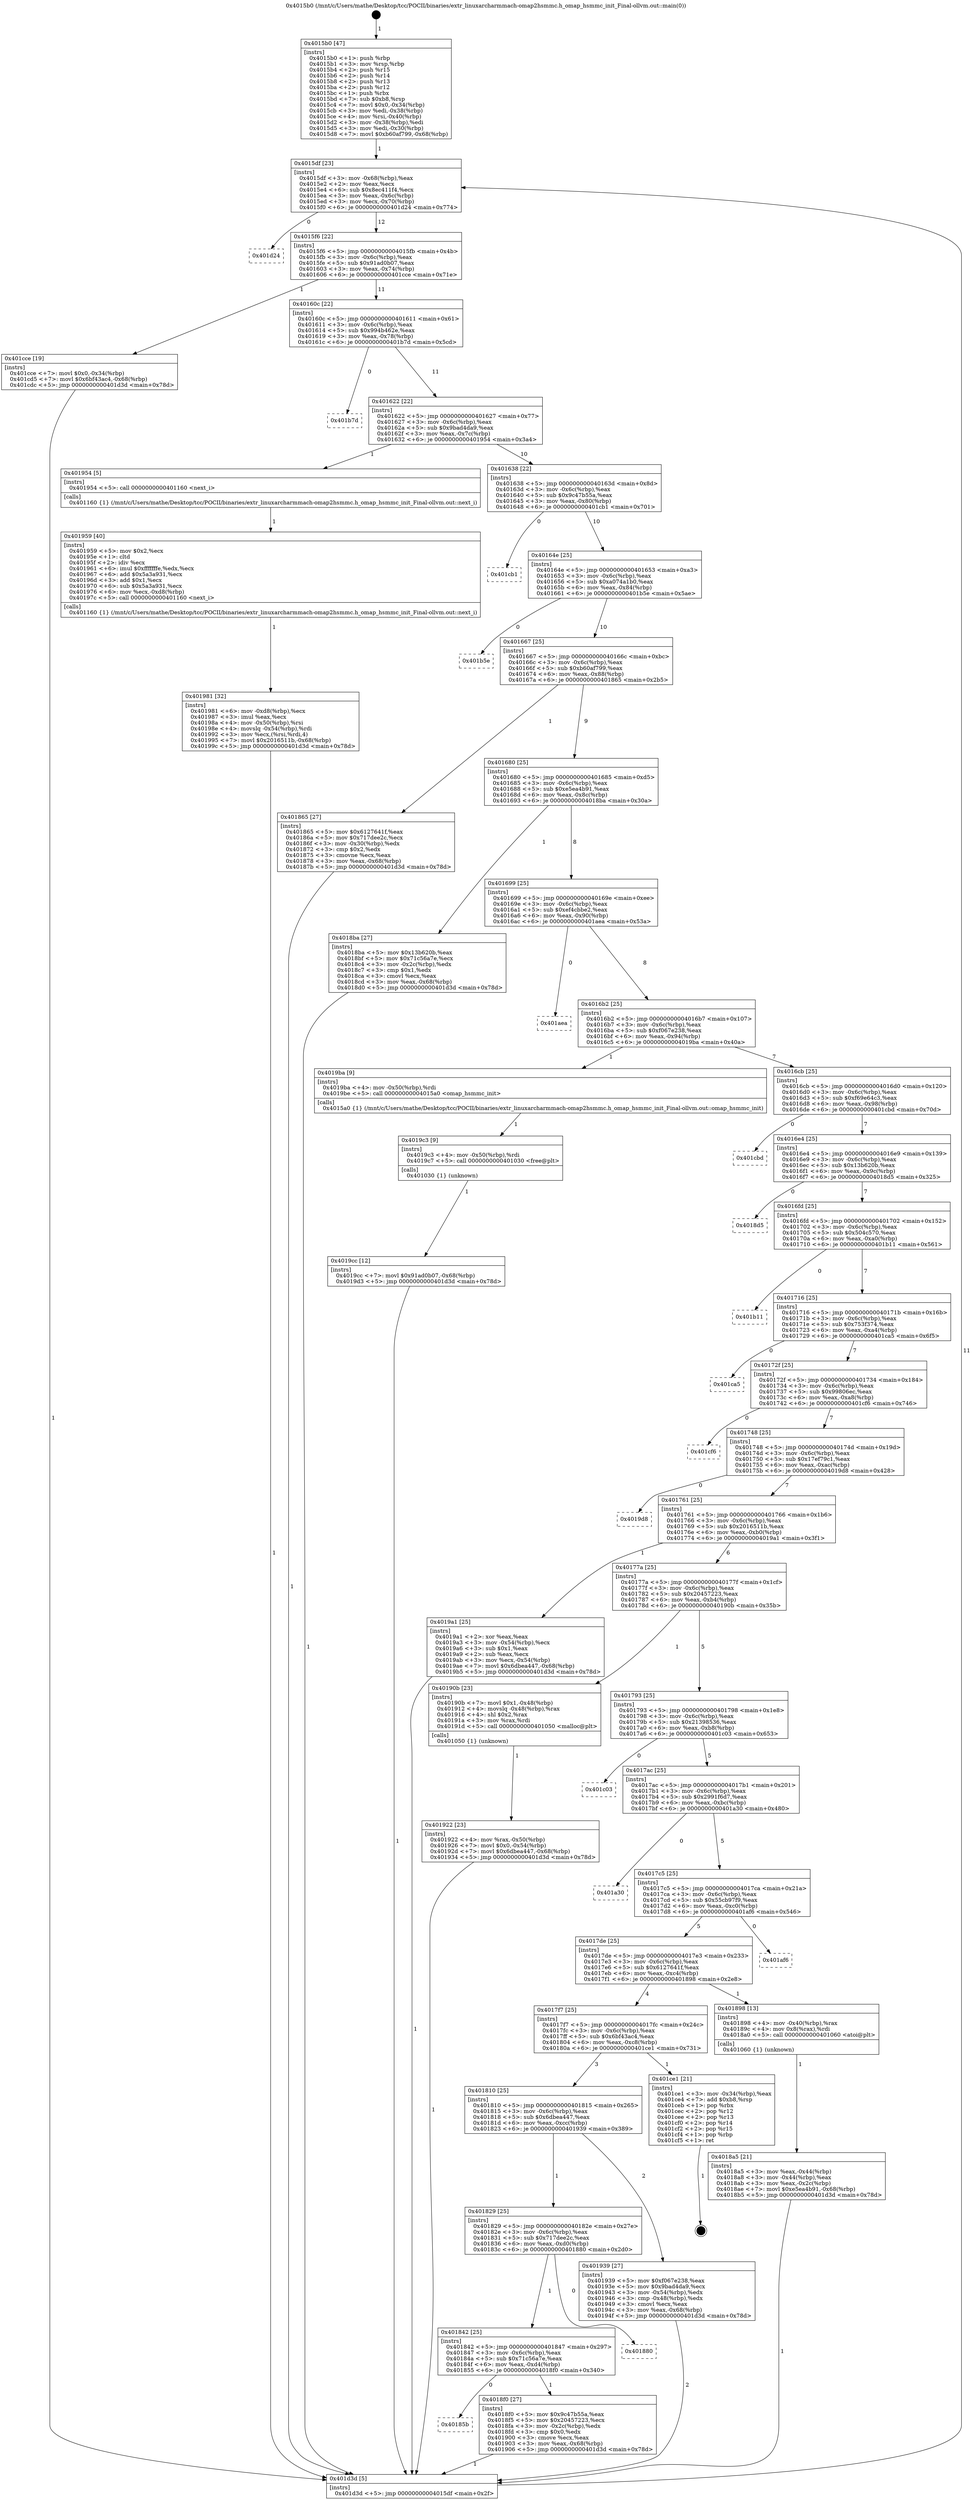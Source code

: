 digraph "0x4015b0" {
  label = "0x4015b0 (/mnt/c/Users/mathe/Desktop/tcc/POCII/binaries/extr_linuxarcharmmach-omap2hsmmc.h_omap_hsmmc_init_Final-ollvm.out::main(0))"
  labelloc = "t"
  node[shape=record]

  Entry [label="",width=0.3,height=0.3,shape=circle,fillcolor=black,style=filled]
  "0x4015df" [label="{
     0x4015df [23]\l
     | [instrs]\l
     &nbsp;&nbsp;0x4015df \<+3\>: mov -0x68(%rbp),%eax\l
     &nbsp;&nbsp;0x4015e2 \<+2\>: mov %eax,%ecx\l
     &nbsp;&nbsp;0x4015e4 \<+6\>: sub $0x8ec411f4,%ecx\l
     &nbsp;&nbsp;0x4015ea \<+3\>: mov %eax,-0x6c(%rbp)\l
     &nbsp;&nbsp;0x4015ed \<+3\>: mov %ecx,-0x70(%rbp)\l
     &nbsp;&nbsp;0x4015f0 \<+6\>: je 0000000000401d24 \<main+0x774\>\l
  }"]
  "0x401d24" [label="{
     0x401d24\l
  }", style=dashed]
  "0x4015f6" [label="{
     0x4015f6 [22]\l
     | [instrs]\l
     &nbsp;&nbsp;0x4015f6 \<+5\>: jmp 00000000004015fb \<main+0x4b\>\l
     &nbsp;&nbsp;0x4015fb \<+3\>: mov -0x6c(%rbp),%eax\l
     &nbsp;&nbsp;0x4015fe \<+5\>: sub $0x91ad0b07,%eax\l
     &nbsp;&nbsp;0x401603 \<+3\>: mov %eax,-0x74(%rbp)\l
     &nbsp;&nbsp;0x401606 \<+6\>: je 0000000000401cce \<main+0x71e\>\l
  }"]
  Exit [label="",width=0.3,height=0.3,shape=circle,fillcolor=black,style=filled,peripheries=2]
  "0x401cce" [label="{
     0x401cce [19]\l
     | [instrs]\l
     &nbsp;&nbsp;0x401cce \<+7\>: movl $0x0,-0x34(%rbp)\l
     &nbsp;&nbsp;0x401cd5 \<+7\>: movl $0x6bf43ac4,-0x68(%rbp)\l
     &nbsp;&nbsp;0x401cdc \<+5\>: jmp 0000000000401d3d \<main+0x78d\>\l
  }"]
  "0x40160c" [label="{
     0x40160c [22]\l
     | [instrs]\l
     &nbsp;&nbsp;0x40160c \<+5\>: jmp 0000000000401611 \<main+0x61\>\l
     &nbsp;&nbsp;0x401611 \<+3\>: mov -0x6c(%rbp),%eax\l
     &nbsp;&nbsp;0x401614 \<+5\>: sub $0x994b462e,%eax\l
     &nbsp;&nbsp;0x401619 \<+3\>: mov %eax,-0x78(%rbp)\l
     &nbsp;&nbsp;0x40161c \<+6\>: je 0000000000401b7d \<main+0x5cd\>\l
  }"]
  "0x4019cc" [label="{
     0x4019cc [12]\l
     | [instrs]\l
     &nbsp;&nbsp;0x4019cc \<+7\>: movl $0x91ad0b07,-0x68(%rbp)\l
     &nbsp;&nbsp;0x4019d3 \<+5\>: jmp 0000000000401d3d \<main+0x78d\>\l
  }"]
  "0x401b7d" [label="{
     0x401b7d\l
  }", style=dashed]
  "0x401622" [label="{
     0x401622 [22]\l
     | [instrs]\l
     &nbsp;&nbsp;0x401622 \<+5\>: jmp 0000000000401627 \<main+0x77\>\l
     &nbsp;&nbsp;0x401627 \<+3\>: mov -0x6c(%rbp),%eax\l
     &nbsp;&nbsp;0x40162a \<+5\>: sub $0x9bad4da9,%eax\l
     &nbsp;&nbsp;0x40162f \<+3\>: mov %eax,-0x7c(%rbp)\l
     &nbsp;&nbsp;0x401632 \<+6\>: je 0000000000401954 \<main+0x3a4\>\l
  }"]
  "0x4019c3" [label="{
     0x4019c3 [9]\l
     | [instrs]\l
     &nbsp;&nbsp;0x4019c3 \<+4\>: mov -0x50(%rbp),%rdi\l
     &nbsp;&nbsp;0x4019c7 \<+5\>: call 0000000000401030 \<free@plt\>\l
     | [calls]\l
     &nbsp;&nbsp;0x401030 \{1\} (unknown)\l
  }"]
  "0x401954" [label="{
     0x401954 [5]\l
     | [instrs]\l
     &nbsp;&nbsp;0x401954 \<+5\>: call 0000000000401160 \<next_i\>\l
     | [calls]\l
     &nbsp;&nbsp;0x401160 \{1\} (/mnt/c/Users/mathe/Desktop/tcc/POCII/binaries/extr_linuxarcharmmach-omap2hsmmc.h_omap_hsmmc_init_Final-ollvm.out::next_i)\l
  }"]
  "0x401638" [label="{
     0x401638 [22]\l
     | [instrs]\l
     &nbsp;&nbsp;0x401638 \<+5\>: jmp 000000000040163d \<main+0x8d\>\l
     &nbsp;&nbsp;0x40163d \<+3\>: mov -0x6c(%rbp),%eax\l
     &nbsp;&nbsp;0x401640 \<+5\>: sub $0x9c47b55a,%eax\l
     &nbsp;&nbsp;0x401645 \<+3\>: mov %eax,-0x80(%rbp)\l
     &nbsp;&nbsp;0x401648 \<+6\>: je 0000000000401cb1 \<main+0x701\>\l
  }"]
  "0x401981" [label="{
     0x401981 [32]\l
     | [instrs]\l
     &nbsp;&nbsp;0x401981 \<+6\>: mov -0xd8(%rbp),%ecx\l
     &nbsp;&nbsp;0x401987 \<+3\>: imul %eax,%ecx\l
     &nbsp;&nbsp;0x40198a \<+4\>: mov -0x50(%rbp),%rsi\l
     &nbsp;&nbsp;0x40198e \<+4\>: movslq -0x54(%rbp),%rdi\l
     &nbsp;&nbsp;0x401992 \<+3\>: mov %ecx,(%rsi,%rdi,4)\l
     &nbsp;&nbsp;0x401995 \<+7\>: movl $0x2016511b,-0x68(%rbp)\l
     &nbsp;&nbsp;0x40199c \<+5\>: jmp 0000000000401d3d \<main+0x78d\>\l
  }"]
  "0x401cb1" [label="{
     0x401cb1\l
  }", style=dashed]
  "0x40164e" [label="{
     0x40164e [25]\l
     | [instrs]\l
     &nbsp;&nbsp;0x40164e \<+5\>: jmp 0000000000401653 \<main+0xa3\>\l
     &nbsp;&nbsp;0x401653 \<+3\>: mov -0x6c(%rbp),%eax\l
     &nbsp;&nbsp;0x401656 \<+5\>: sub $0xa074a1b0,%eax\l
     &nbsp;&nbsp;0x40165b \<+6\>: mov %eax,-0x84(%rbp)\l
     &nbsp;&nbsp;0x401661 \<+6\>: je 0000000000401b5e \<main+0x5ae\>\l
  }"]
  "0x401959" [label="{
     0x401959 [40]\l
     | [instrs]\l
     &nbsp;&nbsp;0x401959 \<+5\>: mov $0x2,%ecx\l
     &nbsp;&nbsp;0x40195e \<+1\>: cltd\l
     &nbsp;&nbsp;0x40195f \<+2\>: idiv %ecx\l
     &nbsp;&nbsp;0x401961 \<+6\>: imul $0xfffffffe,%edx,%ecx\l
     &nbsp;&nbsp;0x401967 \<+6\>: add $0x5a3a931,%ecx\l
     &nbsp;&nbsp;0x40196d \<+3\>: add $0x1,%ecx\l
     &nbsp;&nbsp;0x401970 \<+6\>: sub $0x5a3a931,%ecx\l
     &nbsp;&nbsp;0x401976 \<+6\>: mov %ecx,-0xd8(%rbp)\l
     &nbsp;&nbsp;0x40197c \<+5\>: call 0000000000401160 \<next_i\>\l
     | [calls]\l
     &nbsp;&nbsp;0x401160 \{1\} (/mnt/c/Users/mathe/Desktop/tcc/POCII/binaries/extr_linuxarcharmmach-omap2hsmmc.h_omap_hsmmc_init_Final-ollvm.out::next_i)\l
  }"]
  "0x401b5e" [label="{
     0x401b5e\l
  }", style=dashed]
  "0x401667" [label="{
     0x401667 [25]\l
     | [instrs]\l
     &nbsp;&nbsp;0x401667 \<+5\>: jmp 000000000040166c \<main+0xbc\>\l
     &nbsp;&nbsp;0x40166c \<+3\>: mov -0x6c(%rbp),%eax\l
     &nbsp;&nbsp;0x40166f \<+5\>: sub $0xb60af799,%eax\l
     &nbsp;&nbsp;0x401674 \<+6\>: mov %eax,-0x88(%rbp)\l
     &nbsp;&nbsp;0x40167a \<+6\>: je 0000000000401865 \<main+0x2b5\>\l
  }"]
  "0x401922" [label="{
     0x401922 [23]\l
     | [instrs]\l
     &nbsp;&nbsp;0x401922 \<+4\>: mov %rax,-0x50(%rbp)\l
     &nbsp;&nbsp;0x401926 \<+7\>: movl $0x0,-0x54(%rbp)\l
     &nbsp;&nbsp;0x40192d \<+7\>: movl $0x6dbea447,-0x68(%rbp)\l
     &nbsp;&nbsp;0x401934 \<+5\>: jmp 0000000000401d3d \<main+0x78d\>\l
  }"]
  "0x401865" [label="{
     0x401865 [27]\l
     | [instrs]\l
     &nbsp;&nbsp;0x401865 \<+5\>: mov $0x6127641f,%eax\l
     &nbsp;&nbsp;0x40186a \<+5\>: mov $0x717dee2c,%ecx\l
     &nbsp;&nbsp;0x40186f \<+3\>: mov -0x30(%rbp),%edx\l
     &nbsp;&nbsp;0x401872 \<+3\>: cmp $0x2,%edx\l
     &nbsp;&nbsp;0x401875 \<+3\>: cmovne %ecx,%eax\l
     &nbsp;&nbsp;0x401878 \<+3\>: mov %eax,-0x68(%rbp)\l
     &nbsp;&nbsp;0x40187b \<+5\>: jmp 0000000000401d3d \<main+0x78d\>\l
  }"]
  "0x401680" [label="{
     0x401680 [25]\l
     | [instrs]\l
     &nbsp;&nbsp;0x401680 \<+5\>: jmp 0000000000401685 \<main+0xd5\>\l
     &nbsp;&nbsp;0x401685 \<+3\>: mov -0x6c(%rbp),%eax\l
     &nbsp;&nbsp;0x401688 \<+5\>: sub $0xe5ea4b91,%eax\l
     &nbsp;&nbsp;0x40168d \<+6\>: mov %eax,-0x8c(%rbp)\l
     &nbsp;&nbsp;0x401693 \<+6\>: je 00000000004018ba \<main+0x30a\>\l
  }"]
  "0x401d3d" [label="{
     0x401d3d [5]\l
     | [instrs]\l
     &nbsp;&nbsp;0x401d3d \<+5\>: jmp 00000000004015df \<main+0x2f\>\l
  }"]
  "0x4015b0" [label="{
     0x4015b0 [47]\l
     | [instrs]\l
     &nbsp;&nbsp;0x4015b0 \<+1\>: push %rbp\l
     &nbsp;&nbsp;0x4015b1 \<+3\>: mov %rsp,%rbp\l
     &nbsp;&nbsp;0x4015b4 \<+2\>: push %r15\l
     &nbsp;&nbsp;0x4015b6 \<+2\>: push %r14\l
     &nbsp;&nbsp;0x4015b8 \<+2\>: push %r13\l
     &nbsp;&nbsp;0x4015ba \<+2\>: push %r12\l
     &nbsp;&nbsp;0x4015bc \<+1\>: push %rbx\l
     &nbsp;&nbsp;0x4015bd \<+7\>: sub $0xb8,%rsp\l
     &nbsp;&nbsp;0x4015c4 \<+7\>: movl $0x0,-0x34(%rbp)\l
     &nbsp;&nbsp;0x4015cb \<+3\>: mov %edi,-0x38(%rbp)\l
     &nbsp;&nbsp;0x4015ce \<+4\>: mov %rsi,-0x40(%rbp)\l
     &nbsp;&nbsp;0x4015d2 \<+3\>: mov -0x38(%rbp),%edi\l
     &nbsp;&nbsp;0x4015d5 \<+3\>: mov %edi,-0x30(%rbp)\l
     &nbsp;&nbsp;0x4015d8 \<+7\>: movl $0xb60af799,-0x68(%rbp)\l
  }"]
  "0x40185b" [label="{
     0x40185b\l
  }", style=dashed]
  "0x4018ba" [label="{
     0x4018ba [27]\l
     | [instrs]\l
     &nbsp;&nbsp;0x4018ba \<+5\>: mov $0x13b620b,%eax\l
     &nbsp;&nbsp;0x4018bf \<+5\>: mov $0x71c56a7e,%ecx\l
     &nbsp;&nbsp;0x4018c4 \<+3\>: mov -0x2c(%rbp),%edx\l
     &nbsp;&nbsp;0x4018c7 \<+3\>: cmp $0x1,%edx\l
     &nbsp;&nbsp;0x4018ca \<+3\>: cmovl %ecx,%eax\l
     &nbsp;&nbsp;0x4018cd \<+3\>: mov %eax,-0x68(%rbp)\l
     &nbsp;&nbsp;0x4018d0 \<+5\>: jmp 0000000000401d3d \<main+0x78d\>\l
  }"]
  "0x401699" [label="{
     0x401699 [25]\l
     | [instrs]\l
     &nbsp;&nbsp;0x401699 \<+5\>: jmp 000000000040169e \<main+0xee\>\l
     &nbsp;&nbsp;0x40169e \<+3\>: mov -0x6c(%rbp),%eax\l
     &nbsp;&nbsp;0x4016a1 \<+5\>: sub $0xef4cbbe2,%eax\l
     &nbsp;&nbsp;0x4016a6 \<+6\>: mov %eax,-0x90(%rbp)\l
     &nbsp;&nbsp;0x4016ac \<+6\>: je 0000000000401aea \<main+0x53a\>\l
  }"]
  "0x4018f0" [label="{
     0x4018f0 [27]\l
     | [instrs]\l
     &nbsp;&nbsp;0x4018f0 \<+5\>: mov $0x9c47b55a,%eax\l
     &nbsp;&nbsp;0x4018f5 \<+5\>: mov $0x20457223,%ecx\l
     &nbsp;&nbsp;0x4018fa \<+3\>: mov -0x2c(%rbp),%edx\l
     &nbsp;&nbsp;0x4018fd \<+3\>: cmp $0x0,%edx\l
     &nbsp;&nbsp;0x401900 \<+3\>: cmove %ecx,%eax\l
     &nbsp;&nbsp;0x401903 \<+3\>: mov %eax,-0x68(%rbp)\l
     &nbsp;&nbsp;0x401906 \<+5\>: jmp 0000000000401d3d \<main+0x78d\>\l
  }"]
  "0x401aea" [label="{
     0x401aea\l
  }", style=dashed]
  "0x4016b2" [label="{
     0x4016b2 [25]\l
     | [instrs]\l
     &nbsp;&nbsp;0x4016b2 \<+5\>: jmp 00000000004016b7 \<main+0x107\>\l
     &nbsp;&nbsp;0x4016b7 \<+3\>: mov -0x6c(%rbp),%eax\l
     &nbsp;&nbsp;0x4016ba \<+5\>: sub $0xf067e238,%eax\l
     &nbsp;&nbsp;0x4016bf \<+6\>: mov %eax,-0x94(%rbp)\l
     &nbsp;&nbsp;0x4016c5 \<+6\>: je 00000000004019ba \<main+0x40a\>\l
  }"]
  "0x401842" [label="{
     0x401842 [25]\l
     | [instrs]\l
     &nbsp;&nbsp;0x401842 \<+5\>: jmp 0000000000401847 \<main+0x297\>\l
     &nbsp;&nbsp;0x401847 \<+3\>: mov -0x6c(%rbp),%eax\l
     &nbsp;&nbsp;0x40184a \<+5\>: sub $0x71c56a7e,%eax\l
     &nbsp;&nbsp;0x40184f \<+6\>: mov %eax,-0xd4(%rbp)\l
     &nbsp;&nbsp;0x401855 \<+6\>: je 00000000004018f0 \<main+0x340\>\l
  }"]
  "0x4019ba" [label="{
     0x4019ba [9]\l
     | [instrs]\l
     &nbsp;&nbsp;0x4019ba \<+4\>: mov -0x50(%rbp),%rdi\l
     &nbsp;&nbsp;0x4019be \<+5\>: call 00000000004015a0 \<omap_hsmmc_init\>\l
     | [calls]\l
     &nbsp;&nbsp;0x4015a0 \{1\} (/mnt/c/Users/mathe/Desktop/tcc/POCII/binaries/extr_linuxarcharmmach-omap2hsmmc.h_omap_hsmmc_init_Final-ollvm.out::omap_hsmmc_init)\l
  }"]
  "0x4016cb" [label="{
     0x4016cb [25]\l
     | [instrs]\l
     &nbsp;&nbsp;0x4016cb \<+5\>: jmp 00000000004016d0 \<main+0x120\>\l
     &nbsp;&nbsp;0x4016d0 \<+3\>: mov -0x6c(%rbp),%eax\l
     &nbsp;&nbsp;0x4016d3 \<+5\>: sub $0xf69e64c3,%eax\l
     &nbsp;&nbsp;0x4016d8 \<+6\>: mov %eax,-0x98(%rbp)\l
     &nbsp;&nbsp;0x4016de \<+6\>: je 0000000000401cbd \<main+0x70d\>\l
  }"]
  "0x401880" [label="{
     0x401880\l
  }", style=dashed]
  "0x401cbd" [label="{
     0x401cbd\l
  }", style=dashed]
  "0x4016e4" [label="{
     0x4016e4 [25]\l
     | [instrs]\l
     &nbsp;&nbsp;0x4016e4 \<+5\>: jmp 00000000004016e9 \<main+0x139\>\l
     &nbsp;&nbsp;0x4016e9 \<+3\>: mov -0x6c(%rbp),%eax\l
     &nbsp;&nbsp;0x4016ec \<+5\>: sub $0x13b620b,%eax\l
     &nbsp;&nbsp;0x4016f1 \<+6\>: mov %eax,-0x9c(%rbp)\l
     &nbsp;&nbsp;0x4016f7 \<+6\>: je 00000000004018d5 \<main+0x325\>\l
  }"]
  "0x401829" [label="{
     0x401829 [25]\l
     | [instrs]\l
     &nbsp;&nbsp;0x401829 \<+5\>: jmp 000000000040182e \<main+0x27e\>\l
     &nbsp;&nbsp;0x40182e \<+3\>: mov -0x6c(%rbp),%eax\l
     &nbsp;&nbsp;0x401831 \<+5\>: sub $0x717dee2c,%eax\l
     &nbsp;&nbsp;0x401836 \<+6\>: mov %eax,-0xd0(%rbp)\l
     &nbsp;&nbsp;0x40183c \<+6\>: je 0000000000401880 \<main+0x2d0\>\l
  }"]
  "0x4018d5" [label="{
     0x4018d5\l
  }", style=dashed]
  "0x4016fd" [label="{
     0x4016fd [25]\l
     | [instrs]\l
     &nbsp;&nbsp;0x4016fd \<+5\>: jmp 0000000000401702 \<main+0x152\>\l
     &nbsp;&nbsp;0x401702 \<+3\>: mov -0x6c(%rbp),%eax\l
     &nbsp;&nbsp;0x401705 \<+5\>: sub $0x504c570,%eax\l
     &nbsp;&nbsp;0x40170a \<+6\>: mov %eax,-0xa0(%rbp)\l
     &nbsp;&nbsp;0x401710 \<+6\>: je 0000000000401b11 \<main+0x561\>\l
  }"]
  "0x401939" [label="{
     0x401939 [27]\l
     | [instrs]\l
     &nbsp;&nbsp;0x401939 \<+5\>: mov $0xf067e238,%eax\l
     &nbsp;&nbsp;0x40193e \<+5\>: mov $0x9bad4da9,%ecx\l
     &nbsp;&nbsp;0x401943 \<+3\>: mov -0x54(%rbp),%edx\l
     &nbsp;&nbsp;0x401946 \<+3\>: cmp -0x48(%rbp),%edx\l
     &nbsp;&nbsp;0x401949 \<+3\>: cmovl %ecx,%eax\l
     &nbsp;&nbsp;0x40194c \<+3\>: mov %eax,-0x68(%rbp)\l
     &nbsp;&nbsp;0x40194f \<+5\>: jmp 0000000000401d3d \<main+0x78d\>\l
  }"]
  "0x401b11" [label="{
     0x401b11\l
  }", style=dashed]
  "0x401716" [label="{
     0x401716 [25]\l
     | [instrs]\l
     &nbsp;&nbsp;0x401716 \<+5\>: jmp 000000000040171b \<main+0x16b\>\l
     &nbsp;&nbsp;0x40171b \<+3\>: mov -0x6c(%rbp),%eax\l
     &nbsp;&nbsp;0x40171e \<+5\>: sub $0x753f374,%eax\l
     &nbsp;&nbsp;0x401723 \<+6\>: mov %eax,-0xa4(%rbp)\l
     &nbsp;&nbsp;0x401729 \<+6\>: je 0000000000401ca5 \<main+0x6f5\>\l
  }"]
  "0x401810" [label="{
     0x401810 [25]\l
     | [instrs]\l
     &nbsp;&nbsp;0x401810 \<+5\>: jmp 0000000000401815 \<main+0x265\>\l
     &nbsp;&nbsp;0x401815 \<+3\>: mov -0x6c(%rbp),%eax\l
     &nbsp;&nbsp;0x401818 \<+5\>: sub $0x6dbea447,%eax\l
     &nbsp;&nbsp;0x40181d \<+6\>: mov %eax,-0xcc(%rbp)\l
     &nbsp;&nbsp;0x401823 \<+6\>: je 0000000000401939 \<main+0x389\>\l
  }"]
  "0x401ca5" [label="{
     0x401ca5\l
  }", style=dashed]
  "0x40172f" [label="{
     0x40172f [25]\l
     | [instrs]\l
     &nbsp;&nbsp;0x40172f \<+5\>: jmp 0000000000401734 \<main+0x184\>\l
     &nbsp;&nbsp;0x401734 \<+3\>: mov -0x6c(%rbp),%eax\l
     &nbsp;&nbsp;0x401737 \<+5\>: sub $0x99806ec,%eax\l
     &nbsp;&nbsp;0x40173c \<+6\>: mov %eax,-0xa8(%rbp)\l
     &nbsp;&nbsp;0x401742 \<+6\>: je 0000000000401cf6 \<main+0x746\>\l
  }"]
  "0x401ce1" [label="{
     0x401ce1 [21]\l
     | [instrs]\l
     &nbsp;&nbsp;0x401ce1 \<+3\>: mov -0x34(%rbp),%eax\l
     &nbsp;&nbsp;0x401ce4 \<+7\>: add $0xb8,%rsp\l
     &nbsp;&nbsp;0x401ceb \<+1\>: pop %rbx\l
     &nbsp;&nbsp;0x401cec \<+2\>: pop %r12\l
     &nbsp;&nbsp;0x401cee \<+2\>: pop %r13\l
     &nbsp;&nbsp;0x401cf0 \<+2\>: pop %r14\l
     &nbsp;&nbsp;0x401cf2 \<+2\>: pop %r15\l
     &nbsp;&nbsp;0x401cf4 \<+1\>: pop %rbp\l
     &nbsp;&nbsp;0x401cf5 \<+1\>: ret\l
  }"]
  "0x401cf6" [label="{
     0x401cf6\l
  }", style=dashed]
  "0x401748" [label="{
     0x401748 [25]\l
     | [instrs]\l
     &nbsp;&nbsp;0x401748 \<+5\>: jmp 000000000040174d \<main+0x19d\>\l
     &nbsp;&nbsp;0x40174d \<+3\>: mov -0x6c(%rbp),%eax\l
     &nbsp;&nbsp;0x401750 \<+5\>: sub $0x17ef79c1,%eax\l
     &nbsp;&nbsp;0x401755 \<+6\>: mov %eax,-0xac(%rbp)\l
     &nbsp;&nbsp;0x40175b \<+6\>: je 00000000004019d8 \<main+0x428\>\l
  }"]
  "0x4018a5" [label="{
     0x4018a5 [21]\l
     | [instrs]\l
     &nbsp;&nbsp;0x4018a5 \<+3\>: mov %eax,-0x44(%rbp)\l
     &nbsp;&nbsp;0x4018a8 \<+3\>: mov -0x44(%rbp),%eax\l
     &nbsp;&nbsp;0x4018ab \<+3\>: mov %eax,-0x2c(%rbp)\l
     &nbsp;&nbsp;0x4018ae \<+7\>: movl $0xe5ea4b91,-0x68(%rbp)\l
     &nbsp;&nbsp;0x4018b5 \<+5\>: jmp 0000000000401d3d \<main+0x78d\>\l
  }"]
  "0x4019d8" [label="{
     0x4019d8\l
  }", style=dashed]
  "0x401761" [label="{
     0x401761 [25]\l
     | [instrs]\l
     &nbsp;&nbsp;0x401761 \<+5\>: jmp 0000000000401766 \<main+0x1b6\>\l
     &nbsp;&nbsp;0x401766 \<+3\>: mov -0x6c(%rbp),%eax\l
     &nbsp;&nbsp;0x401769 \<+5\>: sub $0x2016511b,%eax\l
     &nbsp;&nbsp;0x40176e \<+6\>: mov %eax,-0xb0(%rbp)\l
     &nbsp;&nbsp;0x401774 \<+6\>: je 00000000004019a1 \<main+0x3f1\>\l
  }"]
  "0x4017f7" [label="{
     0x4017f7 [25]\l
     | [instrs]\l
     &nbsp;&nbsp;0x4017f7 \<+5\>: jmp 00000000004017fc \<main+0x24c\>\l
     &nbsp;&nbsp;0x4017fc \<+3\>: mov -0x6c(%rbp),%eax\l
     &nbsp;&nbsp;0x4017ff \<+5\>: sub $0x6bf43ac4,%eax\l
     &nbsp;&nbsp;0x401804 \<+6\>: mov %eax,-0xc8(%rbp)\l
     &nbsp;&nbsp;0x40180a \<+6\>: je 0000000000401ce1 \<main+0x731\>\l
  }"]
  "0x4019a1" [label="{
     0x4019a1 [25]\l
     | [instrs]\l
     &nbsp;&nbsp;0x4019a1 \<+2\>: xor %eax,%eax\l
     &nbsp;&nbsp;0x4019a3 \<+3\>: mov -0x54(%rbp),%ecx\l
     &nbsp;&nbsp;0x4019a6 \<+3\>: sub $0x1,%eax\l
     &nbsp;&nbsp;0x4019a9 \<+2\>: sub %eax,%ecx\l
     &nbsp;&nbsp;0x4019ab \<+3\>: mov %ecx,-0x54(%rbp)\l
     &nbsp;&nbsp;0x4019ae \<+7\>: movl $0x6dbea447,-0x68(%rbp)\l
     &nbsp;&nbsp;0x4019b5 \<+5\>: jmp 0000000000401d3d \<main+0x78d\>\l
  }"]
  "0x40177a" [label="{
     0x40177a [25]\l
     | [instrs]\l
     &nbsp;&nbsp;0x40177a \<+5\>: jmp 000000000040177f \<main+0x1cf\>\l
     &nbsp;&nbsp;0x40177f \<+3\>: mov -0x6c(%rbp),%eax\l
     &nbsp;&nbsp;0x401782 \<+5\>: sub $0x20457223,%eax\l
     &nbsp;&nbsp;0x401787 \<+6\>: mov %eax,-0xb4(%rbp)\l
     &nbsp;&nbsp;0x40178d \<+6\>: je 000000000040190b \<main+0x35b\>\l
  }"]
  "0x401898" [label="{
     0x401898 [13]\l
     | [instrs]\l
     &nbsp;&nbsp;0x401898 \<+4\>: mov -0x40(%rbp),%rax\l
     &nbsp;&nbsp;0x40189c \<+4\>: mov 0x8(%rax),%rdi\l
     &nbsp;&nbsp;0x4018a0 \<+5\>: call 0000000000401060 \<atoi@plt\>\l
     | [calls]\l
     &nbsp;&nbsp;0x401060 \{1\} (unknown)\l
  }"]
  "0x40190b" [label="{
     0x40190b [23]\l
     | [instrs]\l
     &nbsp;&nbsp;0x40190b \<+7\>: movl $0x1,-0x48(%rbp)\l
     &nbsp;&nbsp;0x401912 \<+4\>: movslq -0x48(%rbp),%rax\l
     &nbsp;&nbsp;0x401916 \<+4\>: shl $0x2,%rax\l
     &nbsp;&nbsp;0x40191a \<+3\>: mov %rax,%rdi\l
     &nbsp;&nbsp;0x40191d \<+5\>: call 0000000000401050 \<malloc@plt\>\l
     | [calls]\l
     &nbsp;&nbsp;0x401050 \{1\} (unknown)\l
  }"]
  "0x401793" [label="{
     0x401793 [25]\l
     | [instrs]\l
     &nbsp;&nbsp;0x401793 \<+5\>: jmp 0000000000401798 \<main+0x1e8\>\l
     &nbsp;&nbsp;0x401798 \<+3\>: mov -0x6c(%rbp),%eax\l
     &nbsp;&nbsp;0x40179b \<+5\>: sub $0x21398536,%eax\l
     &nbsp;&nbsp;0x4017a0 \<+6\>: mov %eax,-0xb8(%rbp)\l
     &nbsp;&nbsp;0x4017a6 \<+6\>: je 0000000000401c03 \<main+0x653\>\l
  }"]
  "0x4017de" [label="{
     0x4017de [25]\l
     | [instrs]\l
     &nbsp;&nbsp;0x4017de \<+5\>: jmp 00000000004017e3 \<main+0x233\>\l
     &nbsp;&nbsp;0x4017e3 \<+3\>: mov -0x6c(%rbp),%eax\l
     &nbsp;&nbsp;0x4017e6 \<+5\>: sub $0x6127641f,%eax\l
     &nbsp;&nbsp;0x4017eb \<+6\>: mov %eax,-0xc4(%rbp)\l
     &nbsp;&nbsp;0x4017f1 \<+6\>: je 0000000000401898 \<main+0x2e8\>\l
  }"]
  "0x401c03" [label="{
     0x401c03\l
  }", style=dashed]
  "0x4017ac" [label="{
     0x4017ac [25]\l
     | [instrs]\l
     &nbsp;&nbsp;0x4017ac \<+5\>: jmp 00000000004017b1 \<main+0x201\>\l
     &nbsp;&nbsp;0x4017b1 \<+3\>: mov -0x6c(%rbp),%eax\l
     &nbsp;&nbsp;0x4017b4 \<+5\>: sub $0x2991f6d7,%eax\l
     &nbsp;&nbsp;0x4017b9 \<+6\>: mov %eax,-0xbc(%rbp)\l
     &nbsp;&nbsp;0x4017bf \<+6\>: je 0000000000401a30 \<main+0x480\>\l
  }"]
  "0x401af6" [label="{
     0x401af6\l
  }", style=dashed]
  "0x401a30" [label="{
     0x401a30\l
  }", style=dashed]
  "0x4017c5" [label="{
     0x4017c5 [25]\l
     | [instrs]\l
     &nbsp;&nbsp;0x4017c5 \<+5\>: jmp 00000000004017ca \<main+0x21a\>\l
     &nbsp;&nbsp;0x4017ca \<+3\>: mov -0x6c(%rbp),%eax\l
     &nbsp;&nbsp;0x4017cd \<+5\>: sub $0x55cb97f9,%eax\l
     &nbsp;&nbsp;0x4017d2 \<+6\>: mov %eax,-0xc0(%rbp)\l
     &nbsp;&nbsp;0x4017d8 \<+6\>: je 0000000000401af6 \<main+0x546\>\l
  }"]
  Entry -> "0x4015b0" [label=" 1"]
  "0x4015df" -> "0x401d24" [label=" 0"]
  "0x4015df" -> "0x4015f6" [label=" 12"]
  "0x401ce1" -> Exit [label=" 1"]
  "0x4015f6" -> "0x401cce" [label=" 1"]
  "0x4015f6" -> "0x40160c" [label=" 11"]
  "0x401cce" -> "0x401d3d" [label=" 1"]
  "0x40160c" -> "0x401b7d" [label=" 0"]
  "0x40160c" -> "0x401622" [label=" 11"]
  "0x4019cc" -> "0x401d3d" [label=" 1"]
  "0x401622" -> "0x401954" [label=" 1"]
  "0x401622" -> "0x401638" [label=" 10"]
  "0x4019c3" -> "0x4019cc" [label=" 1"]
  "0x401638" -> "0x401cb1" [label=" 0"]
  "0x401638" -> "0x40164e" [label=" 10"]
  "0x4019ba" -> "0x4019c3" [label=" 1"]
  "0x40164e" -> "0x401b5e" [label=" 0"]
  "0x40164e" -> "0x401667" [label=" 10"]
  "0x4019a1" -> "0x401d3d" [label=" 1"]
  "0x401667" -> "0x401865" [label=" 1"]
  "0x401667" -> "0x401680" [label=" 9"]
  "0x401865" -> "0x401d3d" [label=" 1"]
  "0x4015b0" -> "0x4015df" [label=" 1"]
  "0x401d3d" -> "0x4015df" [label=" 11"]
  "0x401981" -> "0x401d3d" [label=" 1"]
  "0x401680" -> "0x4018ba" [label=" 1"]
  "0x401680" -> "0x401699" [label=" 8"]
  "0x401959" -> "0x401981" [label=" 1"]
  "0x401699" -> "0x401aea" [label=" 0"]
  "0x401699" -> "0x4016b2" [label=" 8"]
  "0x401954" -> "0x401959" [label=" 1"]
  "0x4016b2" -> "0x4019ba" [label=" 1"]
  "0x4016b2" -> "0x4016cb" [label=" 7"]
  "0x401922" -> "0x401d3d" [label=" 1"]
  "0x4016cb" -> "0x401cbd" [label=" 0"]
  "0x4016cb" -> "0x4016e4" [label=" 7"]
  "0x40190b" -> "0x401922" [label=" 1"]
  "0x4016e4" -> "0x4018d5" [label=" 0"]
  "0x4016e4" -> "0x4016fd" [label=" 7"]
  "0x401842" -> "0x40185b" [label=" 0"]
  "0x4016fd" -> "0x401b11" [label=" 0"]
  "0x4016fd" -> "0x401716" [label=" 7"]
  "0x401842" -> "0x4018f0" [label=" 1"]
  "0x401716" -> "0x401ca5" [label=" 0"]
  "0x401716" -> "0x40172f" [label=" 7"]
  "0x401829" -> "0x401842" [label=" 1"]
  "0x40172f" -> "0x401cf6" [label=" 0"]
  "0x40172f" -> "0x401748" [label=" 7"]
  "0x401829" -> "0x401880" [label=" 0"]
  "0x401748" -> "0x4019d8" [label=" 0"]
  "0x401748" -> "0x401761" [label=" 7"]
  "0x401810" -> "0x401829" [label=" 1"]
  "0x401761" -> "0x4019a1" [label=" 1"]
  "0x401761" -> "0x40177a" [label=" 6"]
  "0x401810" -> "0x401939" [label=" 2"]
  "0x40177a" -> "0x40190b" [label=" 1"]
  "0x40177a" -> "0x401793" [label=" 5"]
  "0x401939" -> "0x401d3d" [label=" 2"]
  "0x401793" -> "0x401c03" [label=" 0"]
  "0x401793" -> "0x4017ac" [label=" 5"]
  "0x4017f7" -> "0x401ce1" [label=" 1"]
  "0x4017ac" -> "0x401a30" [label=" 0"]
  "0x4017ac" -> "0x4017c5" [label=" 5"]
  "0x4018f0" -> "0x401d3d" [label=" 1"]
  "0x4017c5" -> "0x401af6" [label=" 0"]
  "0x4017c5" -> "0x4017de" [label=" 5"]
  "0x4017f7" -> "0x401810" [label=" 3"]
  "0x4017de" -> "0x401898" [label=" 1"]
  "0x4017de" -> "0x4017f7" [label=" 4"]
  "0x401898" -> "0x4018a5" [label=" 1"]
  "0x4018a5" -> "0x401d3d" [label=" 1"]
  "0x4018ba" -> "0x401d3d" [label=" 1"]
}
